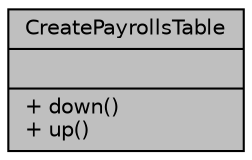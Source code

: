 digraph "CreatePayrollsTable"
{
 // LATEX_PDF_SIZE
  bgcolor="transparent";
  edge [fontname="Helvetica",fontsize="10",labelfontname="Helvetica",labelfontsize="10"];
  node [fontname="Helvetica",fontsize="10",shape=record];
  Node1 [label="{CreatePayrollsTable\n||+ down()\l+ up()\l}",height=0.2,width=0.4,color="black", fillcolor="grey75", style="filled", fontcolor="black",tooltip="Crear tabla de registros de nómina de sueldos."];
}
